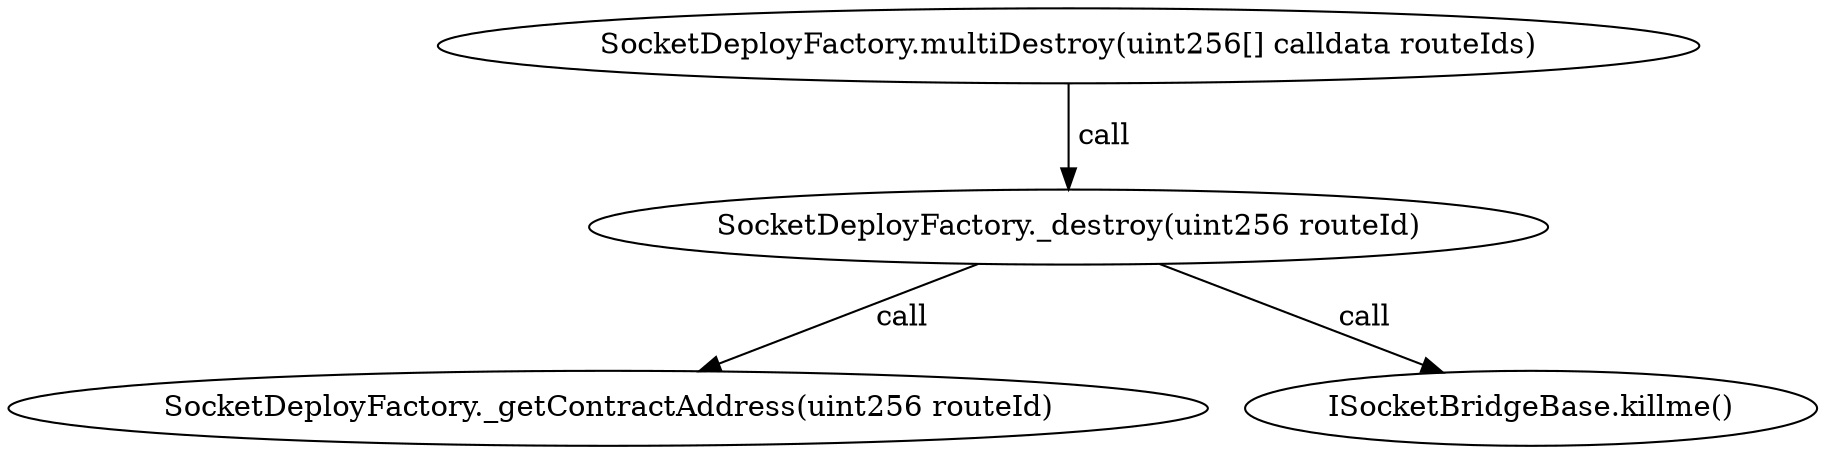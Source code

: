digraph "" {
	graph [bb="0,0,747.52,213.6"];
	node [label="\N"];
	"SocketDeployFactory.multiDestroy(uint256[] calldata routeIds)"	 [height=0.5,
		pos="436.42,195.6",
		width=7.1523];
	"SocketDeployFactory._destroy(uint256 routeId)"	 [height=0.5,
		pos="436.42,106.8",
		width=5.4764];
	"SocketDeployFactory.multiDestroy(uint256[] calldata routeIds)" -> "SocketDeployFactory._destroy(uint256 routeId)" [key=call,
	label=" call",
	lp="448.27,151.2",
	pos="e,436.42,124.87 436.42,177.2 436.42,165.09 436.42,149.01 436.42,135.27"];
"SocketDeployFactory._getContractAddress(uint256 routeId)" [height=0.5,
	pos="245.42,18",
	width=6.8171];
"SocketDeployFactory._destroy(uint256 routeId)" -> "SocketDeployFactory._getContractAddress(uint256 routeId)" [key=call,
label=" call",
lp="370.27,62.4",
pos="e,283.87,35.878 398.22,89.043 368,74.993 325.63,55.295 293.17,40.203"];
"ISocketBridgeBase.killme()" [height=0.5,
pos="628.42,18",
width=3.3085];
"SocketDeployFactory._destroy(uint256 routeId)" -> "ISocketBridgeBase.killme()" [key=call,
label=" call",
lp="562.27,62.4",
pos="e,591.4,35.122 474.81,89.043 505.69,74.763 549.18,54.647 582.01,39.464"];
}
